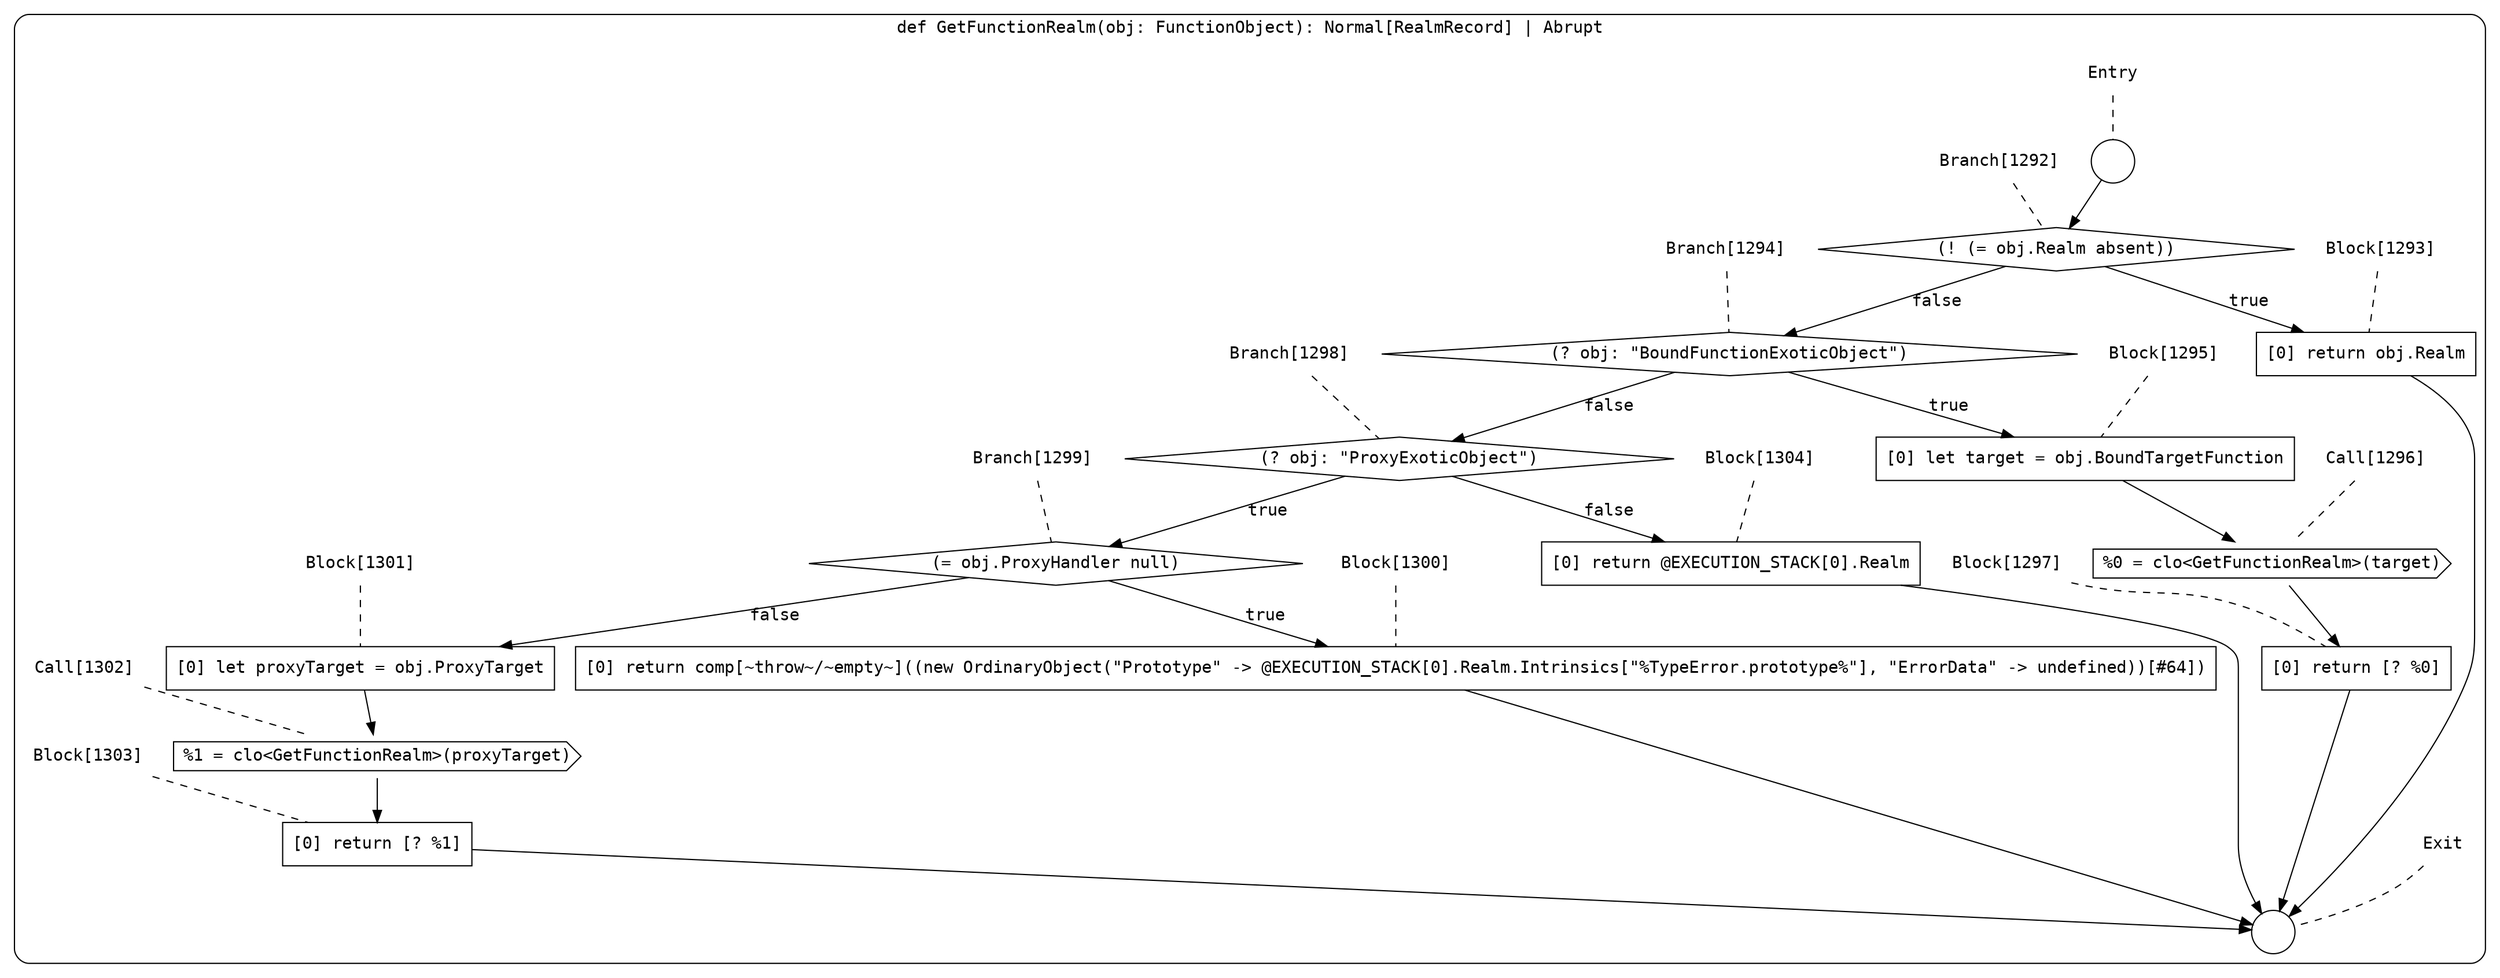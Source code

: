 digraph {
  graph [fontname = "Consolas"]
  node [fontname = "Consolas"]
  edge [fontname = "Consolas"]
  subgraph cluster153 {
    label = "def GetFunctionRealm(obj: FunctionObject): Normal[RealmRecord] | Abrupt"
    style = rounded
    cluster153_entry_name [shape=none, label=<<font color="black">Entry</font>>]
    cluster153_entry_name -> cluster153_entry [arrowhead=none, color="black", style=dashed]
    cluster153_entry [shape=circle label=" " color="black" fillcolor="white" style=filled]
    cluster153_entry -> node1292 [color="black"]
    cluster153_exit_name [shape=none, label=<<font color="black">Exit</font>>]
    cluster153_exit_name -> cluster153_exit [arrowhead=none, color="black", style=dashed]
    cluster153_exit [shape=circle label=" " color="black" fillcolor="white" style=filled]
    node1292_name [shape=none, label=<<font color="black">Branch[1292]</font>>]
    node1292_name -> node1292 [arrowhead=none, color="black", style=dashed]
    node1292 [shape=diamond, label=<<font color="black">(! (= obj.Realm absent))</font>> color="black" fillcolor="white", style=filled]
    node1292 -> node1293 [label=<<font color="black">true</font>> color="black"]
    node1292 -> node1294 [label=<<font color="black">false</font>> color="black"]
    node1293_name [shape=none, label=<<font color="black">Block[1293]</font>>]
    node1293_name -> node1293 [arrowhead=none, color="black", style=dashed]
    node1293 [shape=box, label=<<font color="black">[0] return obj.Realm<BR ALIGN="LEFT"/></font>> color="black" fillcolor="white", style=filled]
    node1293 -> cluster153_exit [color="black"]
    node1294_name [shape=none, label=<<font color="black">Branch[1294]</font>>]
    node1294_name -> node1294 [arrowhead=none, color="black", style=dashed]
    node1294 [shape=diamond, label=<<font color="black">(? obj: &quot;BoundFunctionExoticObject&quot;)</font>> color="black" fillcolor="white", style=filled]
    node1294 -> node1295 [label=<<font color="black">true</font>> color="black"]
    node1294 -> node1298 [label=<<font color="black">false</font>> color="black"]
    node1295_name [shape=none, label=<<font color="black">Block[1295]</font>>]
    node1295_name -> node1295 [arrowhead=none, color="black", style=dashed]
    node1295 [shape=box, label=<<font color="black">[0] let target = obj.BoundTargetFunction<BR ALIGN="LEFT"/></font>> color="black" fillcolor="white", style=filled]
    node1295 -> node1296 [color="black"]
    node1298_name [shape=none, label=<<font color="black">Branch[1298]</font>>]
    node1298_name -> node1298 [arrowhead=none, color="black", style=dashed]
    node1298 [shape=diamond, label=<<font color="black">(? obj: &quot;ProxyExoticObject&quot;)</font>> color="black" fillcolor="white", style=filled]
    node1298 -> node1299 [label=<<font color="black">true</font>> color="black"]
    node1298 -> node1304 [label=<<font color="black">false</font>> color="black"]
    node1296_name [shape=none, label=<<font color="black">Call[1296]</font>>]
    node1296_name -> node1296 [arrowhead=none, color="black", style=dashed]
    node1296 [shape=cds, label=<<font color="black">%0 = clo&lt;GetFunctionRealm&gt;(target)</font>> color="black" fillcolor="white", style=filled]
    node1296 -> node1297 [color="black"]
    node1299_name [shape=none, label=<<font color="black">Branch[1299]</font>>]
    node1299_name -> node1299 [arrowhead=none, color="black", style=dashed]
    node1299 [shape=diamond, label=<<font color="black">(= obj.ProxyHandler null)</font>> color="black" fillcolor="white", style=filled]
    node1299 -> node1300 [label=<<font color="black">true</font>> color="black"]
    node1299 -> node1301 [label=<<font color="black">false</font>> color="black"]
    node1304_name [shape=none, label=<<font color="black">Block[1304]</font>>]
    node1304_name -> node1304 [arrowhead=none, color="black", style=dashed]
    node1304 [shape=box, label=<<font color="black">[0] return @EXECUTION_STACK[0].Realm<BR ALIGN="LEFT"/></font>> color="black" fillcolor="white", style=filled]
    node1304 -> cluster153_exit [color="black"]
    node1297_name [shape=none, label=<<font color="black">Block[1297]</font>>]
    node1297_name -> node1297 [arrowhead=none, color="black", style=dashed]
    node1297 [shape=box, label=<<font color="black">[0] return [? %0]<BR ALIGN="LEFT"/></font>> color="black" fillcolor="white", style=filled]
    node1297 -> cluster153_exit [color="black"]
    node1300_name [shape=none, label=<<font color="black">Block[1300]</font>>]
    node1300_name -> node1300 [arrowhead=none, color="black", style=dashed]
    node1300 [shape=box, label=<<font color="black">[0] return comp[~throw~/~empty~]((new OrdinaryObject(&quot;Prototype&quot; -&gt; @EXECUTION_STACK[0].Realm.Intrinsics[&quot;%TypeError.prototype%&quot;], &quot;ErrorData&quot; -&gt; undefined))[#64])<BR ALIGN="LEFT"/></font>> color="black" fillcolor="white", style=filled]
    node1300 -> cluster153_exit [color="black"]
    node1301_name [shape=none, label=<<font color="black">Block[1301]</font>>]
    node1301_name -> node1301 [arrowhead=none, color="black", style=dashed]
    node1301 [shape=box, label=<<font color="black">[0] let proxyTarget = obj.ProxyTarget<BR ALIGN="LEFT"/></font>> color="black" fillcolor="white", style=filled]
    node1301 -> node1302 [color="black"]
    node1302_name [shape=none, label=<<font color="black">Call[1302]</font>>]
    node1302_name -> node1302 [arrowhead=none, color="black", style=dashed]
    node1302 [shape=cds, label=<<font color="black">%1 = clo&lt;GetFunctionRealm&gt;(proxyTarget)</font>> color="black" fillcolor="white", style=filled]
    node1302 -> node1303 [color="black"]
    node1303_name [shape=none, label=<<font color="black">Block[1303]</font>>]
    node1303_name -> node1303 [arrowhead=none, color="black", style=dashed]
    node1303 [shape=box, label=<<font color="black">[0] return [? %1]<BR ALIGN="LEFT"/></font>> color="black" fillcolor="white", style=filled]
    node1303 -> cluster153_exit [color="black"]
  }
}